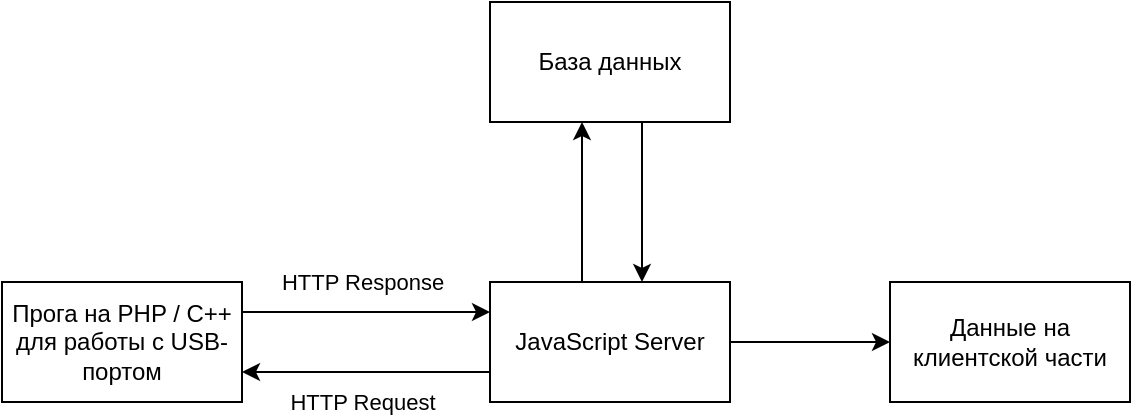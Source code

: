 <mxfile version="13.8.6" type="github">
  <diagram id="Wp8JeVzqjIGFECKvw33l" name="Page-1">
    <mxGraphModel dx="1038" dy="547" grid="1" gridSize="10" guides="1" tooltips="1" connect="1" arrows="1" fold="1" page="1" pageScale="1" pageWidth="827" pageHeight="1169" math="0" shadow="0">
      <root>
        <mxCell id="0" />
        <mxCell id="1" parent="0" />
        <mxCell id="voOoyje8u-crVyY4AGfG-1" value="Прога на PHP / C++ для работы с USB-портом" style="rounded=0;whiteSpace=wrap;html=1;" vertex="1" parent="1">
          <mxGeometry x="50" y="250" width="120" height="60" as="geometry" />
        </mxCell>
        <mxCell id="voOoyje8u-crVyY4AGfG-6" value="" style="edgeStyle=orthogonalEdgeStyle;rounded=0;orthogonalLoop=1;jettySize=auto;html=1;" edge="1" parent="1" source="voOoyje8u-crVyY4AGfG-2" target="voOoyje8u-crVyY4AGfG-5">
          <mxGeometry relative="1" as="geometry">
            <Array as="points">
              <mxPoint x="340" y="200" />
              <mxPoint x="340" y="200" />
            </Array>
          </mxGeometry>
        </mxCell>
        <mxCell id="voOoyje8u-crVyY4AGfG-15" value="" style="edgeStyle=orthogonalEdgeStyle;rounded=0;orthogonalLoop=1;jettySize=auto;html=1;" edge="1" parent="1" source="voOoyje8u-crVyY4AGfG-2" target="voOoyje8u-crVyY4AGfG-14">
          <mxGeometry relative="1" as="geometry">
            <Array as="points">
              <mxPoint x="450" y="280" />
              <mxPoint x="450" y="280" />
            </Array>
          </mxGeometry>
        </mxCell>
        <mxCell id="voOoyje8u-crVyY4AGfG-2" value="JavaScript Server" style="whiteSpace=wrap;html=1;rounded=0;" vertex="1" parent="1">
          <mxGeometry x="294" y="250" width="120" height="60" as="geometry" />
        </mxCell>
        <mxCell id="voOoyje8u-crVyY4AGfG-13" value="" style="edgeStyle=orthogonalEdgeStyle;rounded=0;orthogonalLoop=1;jettySize=auto;html=1;" edge="1" parent="1" source="voOoyje8u-crVyY4AGfG-5" target="voOoyje8u-crVyY4AGfG-2">
          <mxGeometry relative="1" as="geometry">
            <Array as="points">
              <mxPoint x="370" y="190" />
              <mxPoint x="370" y="190" />
            </Array>
          </mxGeometry>
        </mxCell>
        <mxCell id="voOoyje8u-crVyY4AGfG-5" value="База данных" style="whiteSpace=wrap;html=1;rounded=0;" vertex="1" parent="1">
          <mxGeometry x="294" y="110" width="120" height="60" as="geometry" />
        </mxCell>
        <mxCell id="voOoyje8u-crVyY4AGfG-9" value="" style="endArrow=classic;html=1;exitX=1;exitY=0.25;exitDx=0;exitDy=0;entryX=0;entryY=0.25;entryDx=0;entryDy=0;" edge="1" parent="1" source="voOoyje8u-crVyY4AGfG-1" target="voOoyje8u-crVyY4AGfG-2">
          <mxGeometry width="50" height="50" relative="1" as="geometry">
            <mxPoint x="390" y="310" as="sourcePoint" />
            <mxPoint x="440" y="260" as="targetPoint" />
          </mxGeometry>
        </mxCell>
        <mxCell id="voOoyje8u-crVyY4AGfG-11" value="HTTP Response" style="edgeLabel;html=1;align=center;verticalAlign=middle;resizable=0;points=[];" vertex="1" connectable="0" parent="voOoyje8u-crVyY4AGfG-9">
          <mxGeometry x="-0.339" y="2" relative="1" as="geometry">
            <mxPoint x="19" y="-13" as="offset" />
          </mxGeometry>
        </mxCell>
        <mxCell id="voOoyje8u-crVyY4AGfG-10" value="" style="endArrow=classic;html=1;exitX=0;exitY=0.75;exitDx=0;exitDy=0;entryX=1;entryY=0.75;entryDx=0;entryDy=0;" edge="1" parent="1" source="voOoyje8u-crVyY4AGfG-2" target="voOoyje8u-crVyY4AGfG-1">
          <mxGeometry width="50" height="50" relative="1" as="geometry">
            <mxPoint x="170" y="300" as="sourcePoint" />
            <mxPoint x="180" y="310" as="targetPoint" />
          </mxGeometry>
        </mxCell>
        <mxCell id="voOoyje8u-crVyY4AGfG-12" value="HTTP Request" style="edgeLabel;html=1;align=center;verticalAlign=middle;resizable=0;points=[];" vertex="1" connectable="0" parent="voOoyje8u-crVyY4AGfG-10">
          <mxGeometry x="0.339" relative="1" as="geometry">
            <mxPoint x="19" y="15" as="offset" />
          </mxGeometry>
        </mxCell>
        <mxCell id="voOoyje8u-crVyY4AGfG-14" value="Данные на клиентской части" style="whiteSpace=wrap;html=1;rounded=0;" vertex="1" parent="1">
          <mxGeometry x="494" y="250" width="120" height="60" as="geometry" />
        </mxCell>
      </root>
    </mxGraphModel>
  </diagram>
</mxfile>
